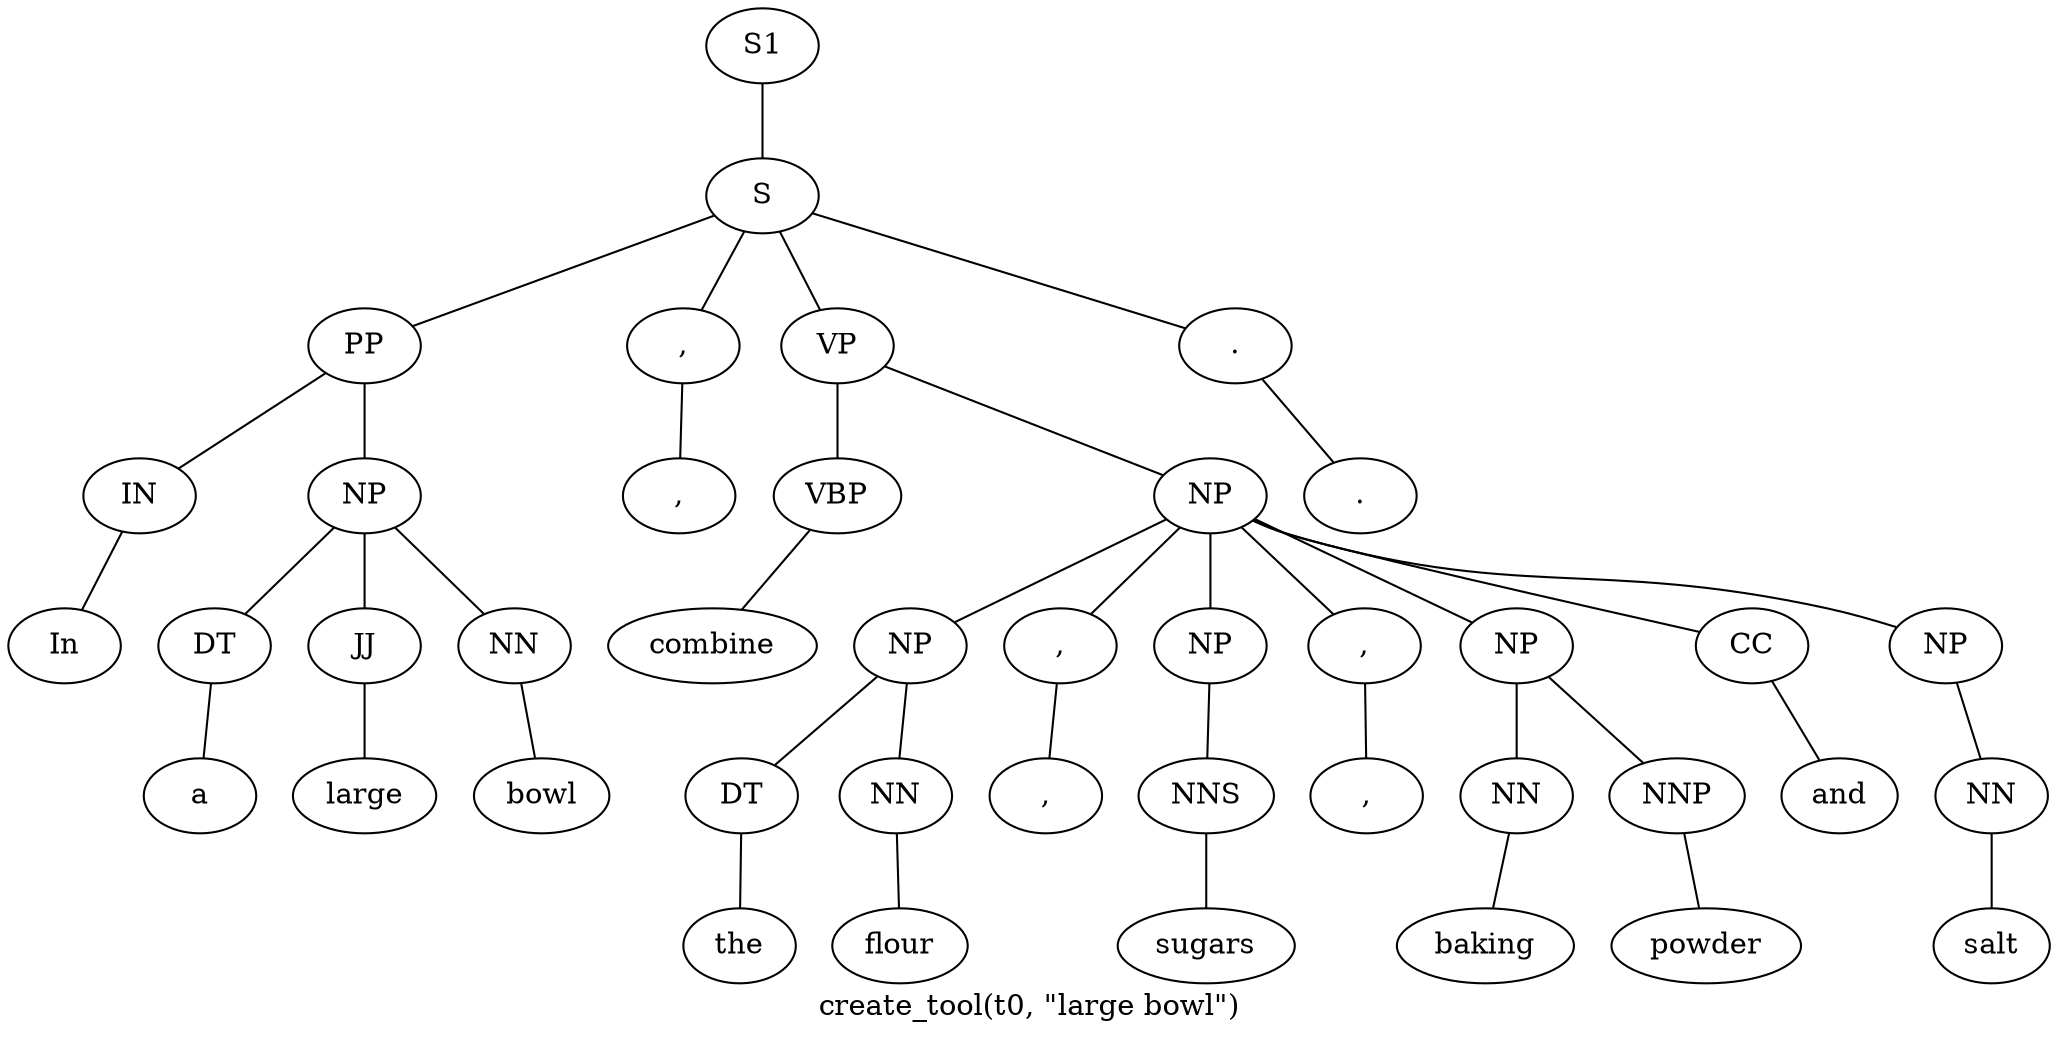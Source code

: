 graph SyntaxGraph {
	label = "create_tool(t0, \"large bowl\")";
	Node0 [label="S1"];
	Node1 [label="S"];
	Node2 [label="PP"];
	Node3 [label="IN"];
	Node4 [label="In"];
	Node5 [label="NP"];
	Node6 [label="DT"];
	Node7 [label="a"];
	Node8 [label="JJ"];
	Node9 [label="large"];
	Node10 [label="NN"];
	Node11 [label="bowl"];
	Node12 [label=","];
	Node13 [label=","];
	Node14 [label="VP"];
	Node15 [label="VBP"];
	Node16 [label="combine"];
	Node17 [label="NP"];
	Node18 [label="NP"];
	Node19 [label="DT"];
	Node20 [label="the"];
	Node21 [label="NN"];
	Node22 [label="flour"];
	Node23 [label=","];
	Node24 [label=","];
	Node25 [label="NP"];
	Node26 [label="NNS"];
	Node27 [label="sugars"];
	Node28 [label=","];
	Node29 [label=","];
	Node30 [label="NP"];
	Node31 [label="NN"];
	Node32 [label="baking"];
	Node33 [label="NNP"];
	Node34 [label="powder"];
	Node35 [label="CC"];
	Node36 [label="and"];
	Node37 [label="NP"];
	Node38 [label="NN"];
	Node39 [label="salt"];
	Node40 [label="."];
	Node41 [label="."];

	Node0 -- Node1;
	Node1 -- Node2;
	Node1 -- Node12;
	Node1 -- Node14;
	Node1 -- Node40;
	Node2 -- Node3;
	Node2 -- Node5;
	Node3 -- Node4;
	Node5 -- Node6;
	Node5 -- Node8;
	Node5 -- Node10;
	Node6 -- Node7;
	Node8 -- Node9;
	Node10 -- Node11;
	Node12 -- Node13;
	Node14 -- Node15;
	Node14 -- Node17;
	Node15 -- Node16;
	Node17 -- Node18;
	Node17 -- Node23;
	Node17 -- Node25;
	Node17 -- Node28;
	Node17 -- Node30;
	Node17 -- Node35;
	Node17 -- Node37;
	Node18 -- Node19;
	Node18 -- Node21;
	Node19 -- Node20;
	Node21 -- Node22;
	Node23 -- Node24;
	Node25 -- Node26;
	Node26 -- Node27;
	Node28 -- Node29;
	Node30 -- Node31;
	Node30 -- Node33;
	Node31 -- Node32;
	Node33 -- Node34;
	Node35 -- Node36;
	Node37 -- Node38;
	Node38 -- Node39;
	Node40 -- Node41;
}